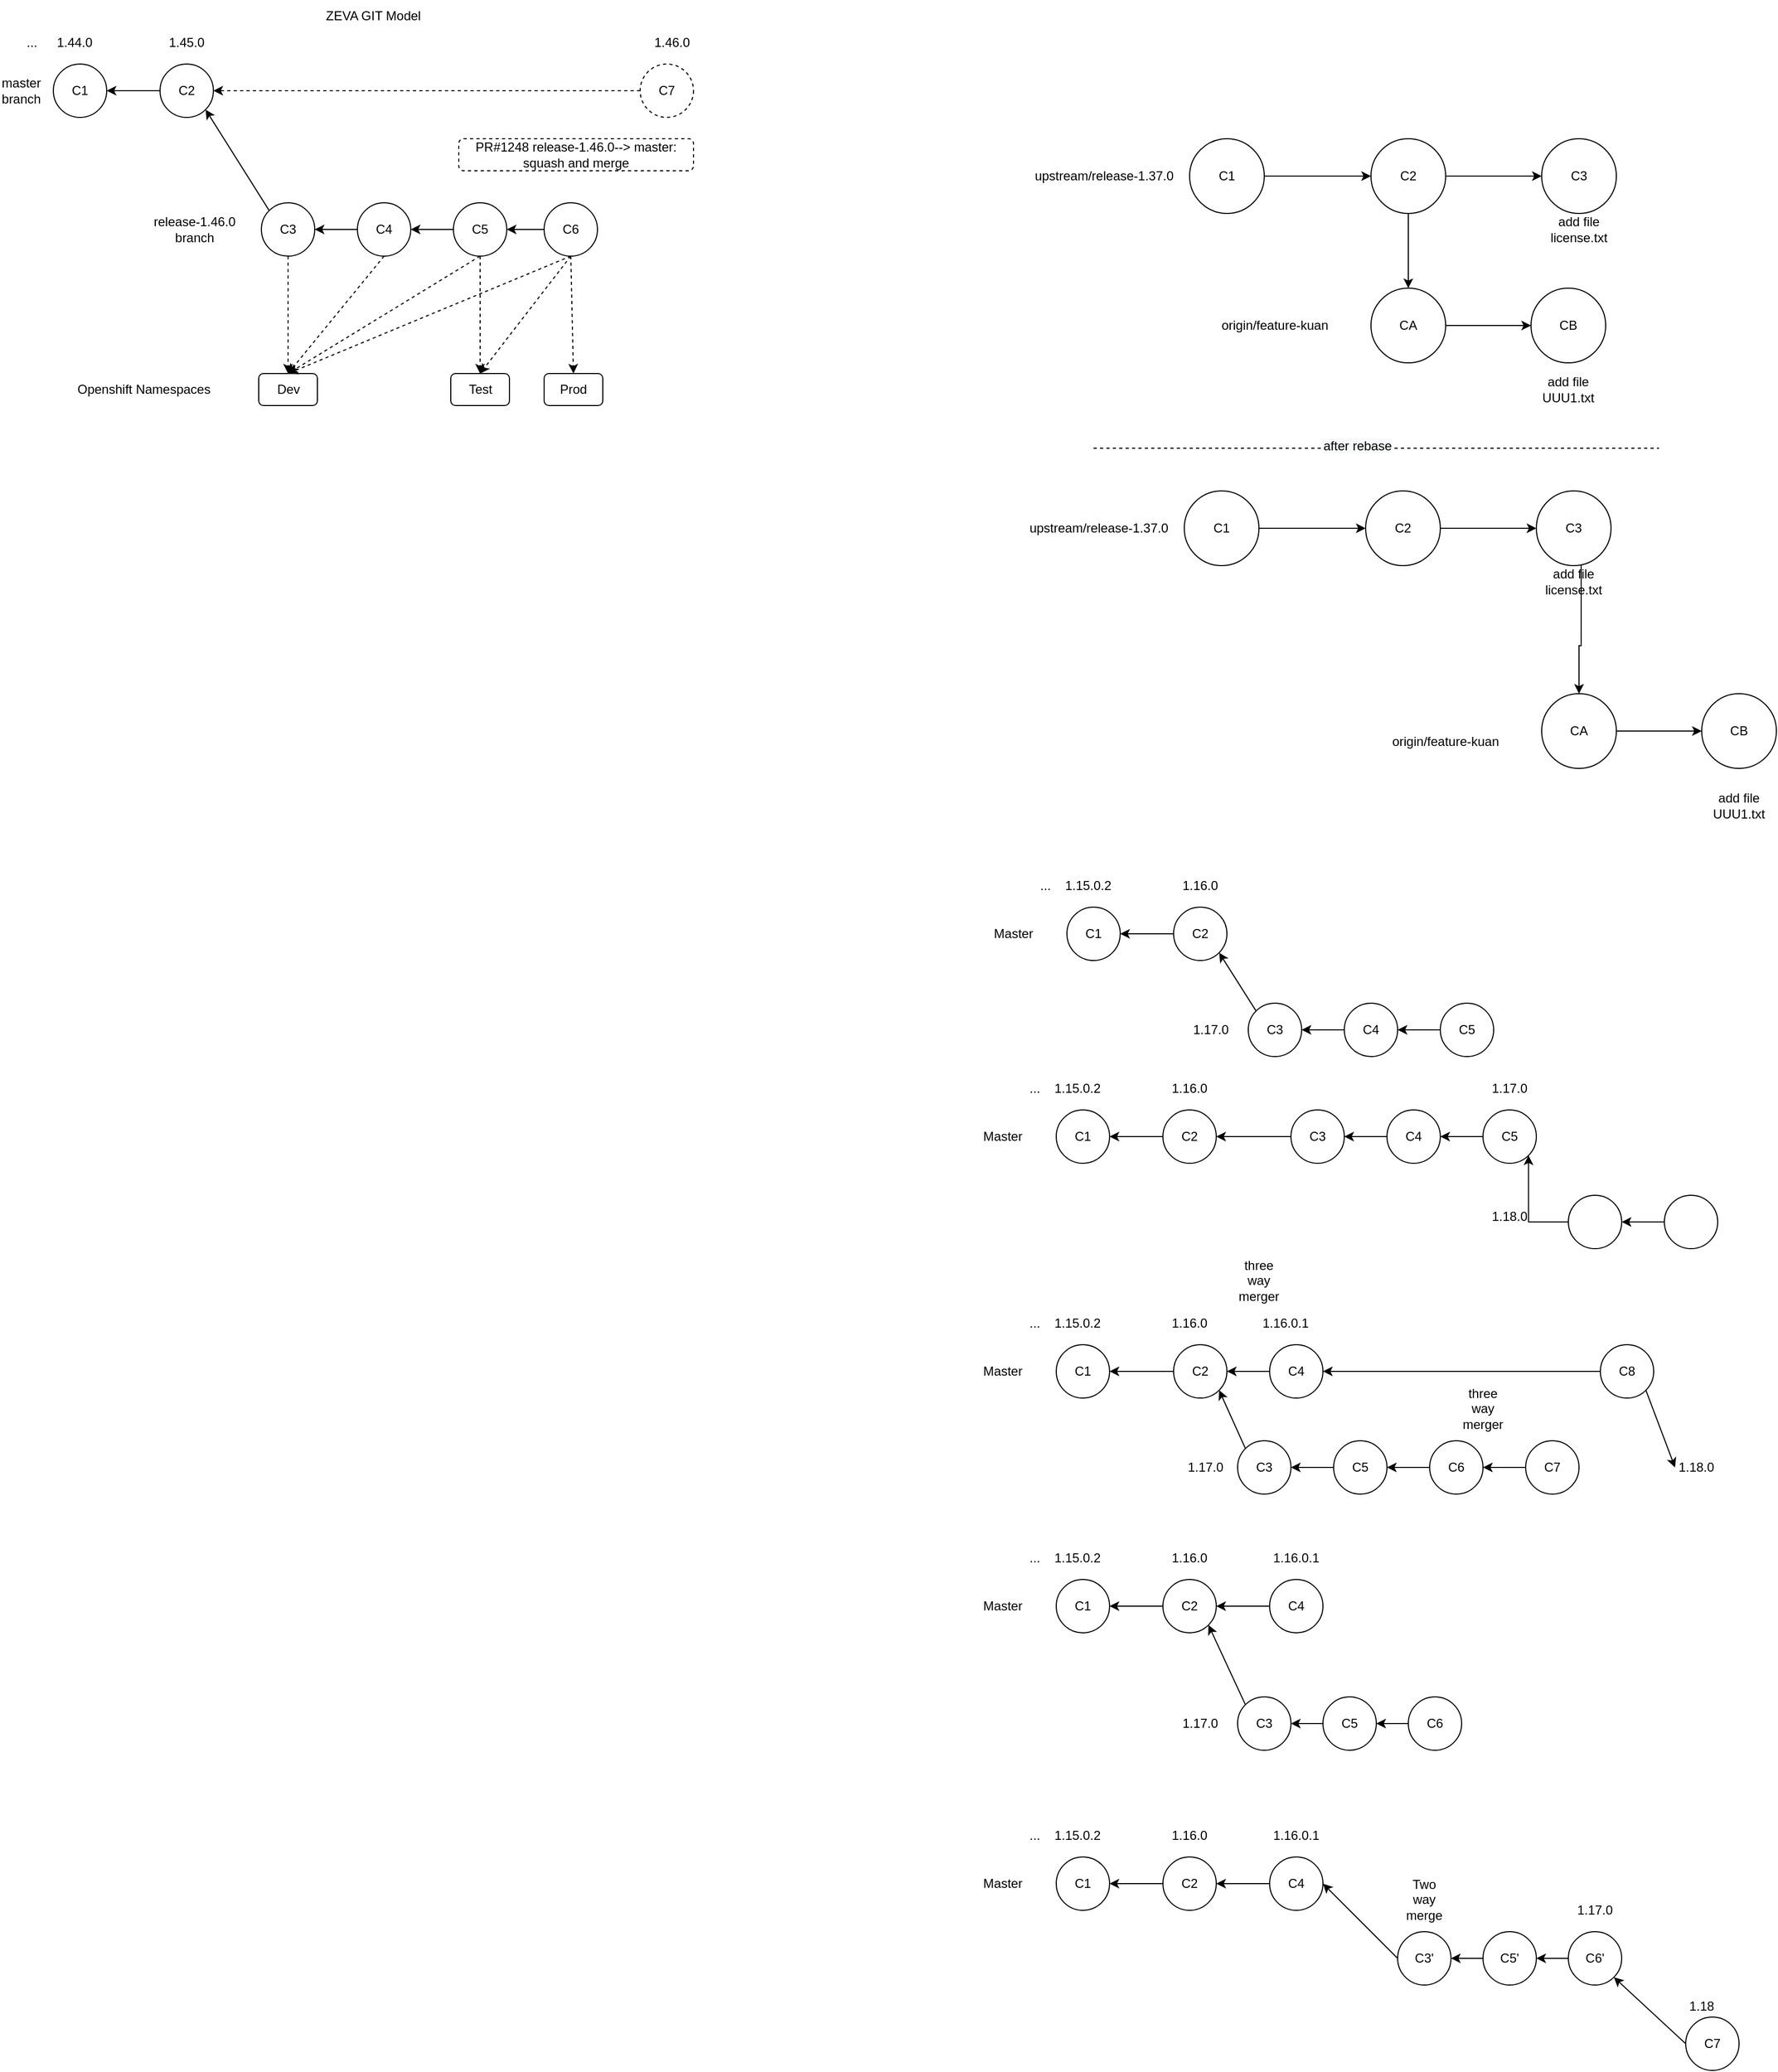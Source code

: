 <mxfile version="21.0.6" type="device"><diagram name="Page-1" id="ys-VxcKo6xe69d4RLIaW"><mxGraphModel dx="828" dy="439" grid="1" gridSize="10" guides="1" tooltips="1" connect="1" arrows="1" fold="1" page="1" pageScale="1" pageWidth="850" pageHeight="1100" math="0" shadow="0"><root><mxCell id="0"/><mxCell id="1" parent="0"/><mxCell id="cerBp847Krt_P72MkLLv-13" style="edgeStyle=orthogonalEdgeStyle;rounded=0;orthogonalLoop=1;jettySize=auto;html=1;exitX=1;exitY=0.5;exitDx=0;exitDy=0;entryX=0;entryY=0.5;entryDx=0;entryDy=0;" edge="1" parent="1" source="cerBp847Krt_P72MkLLv-14" target="cerBp847Krt_P72MkLLv-17"><mxGeometry relative="1" as="geometry"/></mxCell><mxCell id="cerBp847Krt_P72MkLLv-14" value="C1" style="ellipse;whiteSpace=wrap;html=1;aspect=fixed;" vertex="1" parent="1"><mxGeometry x="1185" y="340" width="70" height="70" as="geometry"/></mxCell><mxCell id="cerBp847Krt_P72MkLLv-15" style="edgeStyle=orthogonalEdgeStyle;rounded=0;orthogonalLoop=1;jettySize=auto;html=1;exitX=1;exitY=0.5;exitDx=0;exitDy=0;entryX=0;entryY=0.5;entryDx=0;entryDy=0;" edge="1" parent="1" source="cerBp847Krt_P72MkLLv-17" target="cerBp847Krt_P72MkLLv-18"><mxGeometry relative="1" as="geometry"/></mxCell><mxCell id="cerBp847Krt_P72MkLLv-16" style="edgeStyle=orthogonalEdgeStyle;rounded=0;orthogonalLoop=1;jettySize=auto;html=1;exitX=0.5;exitY=1;exitDx=0;exitDy=0;entryX=0.5;entryY=0;entryDx=0;entryDy=0;" edge="1" parent="1" source="cerBp847Krt_P72MkLLv-17" target="cerBp847Krt_P72MkLLv-20"><mxGeometry relative="1" as="geometry"><mxPoint x="1390" y="510" as="targetPoint"/></mxGeometry></mxCell><mxCell id="cerBp847Krt_P72MkLLv-17" value="C2" style="ellipse;whiteSpace=wrap;html=1;aspect=fixed;" vertex="1" parent="1"><mxGeometry x="1355" y="340" width="70" height="70" as="geometry"/></mxCell><mxCell id="cerBp847Krt_P72MkLLv-18" value="C3" style="ellipse;whiteSpace=wrap;html=1;aspect=fixed;" vertex="1" parent="1"><mxGeometry x="1515" y="340" width="70" height="70" as="geometry"/></mxCell><mxCell id="cerBp847Krt_P72MkLLv-19" style="edgeStyle=orthogonalEdgeStyle;rounded=0;orthogonalLoop=1;jettySize=auto;html=1;exitX=1;exitY=0.5;exitDx=0;exitDy=0;entryX=0;entryY=0.5;entryDx=0;entryDy=0;" edge="1" parent="1" source="cerBp847Krt_P72MkLLv-20" target="cerBp847Krt_P72MkLLv-23"><mxGeometry relative="1" as="geometry"/></mxCell><mxCell id="cerBp847Krt_P72MkLLv-20" value="CA" style="ellipse;whiteSpace=wrap;html=1;aspect=fixed;" vertex="1" parent="1"><mxGeometry x="1355" y="480" width="70" height="70" as="geometry"/></mxCell><mxCell id="cerBp847Krt_P72MkLLv-21" value="upstream/release-1.37.0" style="text;html=1;strokeColor=none;fillColor=none;align=center;verticalAlign=middle;whiteSpace=wrap;rounded=0;" vertex="1" parent="1"><mxGeometry x="1035" y="360" width="140" height="30" as="geometry"/></mxCell><mxCell id="cerBp847Krt_P72MkLLv-22" value="origin/feature-kuan" style="text;html=1;strokeColor=none;fillColor=none;align=center;verticalAlign=middle;whiteSpace=wrap;rounded=0;" vertex="1" parent="1"><mxGeometry x="1205" y="510" width="120" height="10" as="geometry"/></mxCell><mxCell id="cerBp847Krt_P72MkLLv-23" value="CB" style="ellipse;whiteSpace=wrap;html=1;aspect=fixed;" vertex="1" parent="1"><mxGeometry x="1505" y="480" width="70" height="70" as="geometry"/></mxCell><mxCell id="cerBp847Krt_P72MkLLv-24" value="add file UUU1.txt" style="text;html=1;strokeColor=none;fillColor=none;align=center;verticalAlign=middle;whiteSpace=wrap;rounded=0;" vertex="1" parent="1"><mxGeometry x="1510" y="560" width="60" height="30" as="geometry"/></mxCell><mxCell id="cerBp847Krt_P72MkLLv-25" value="add file license.txt" style="text;html=1;strokeColor=none;fillColor=none;align=center;verticalAlign=middle;whiteSpace=wrap;rounded=0;" vertex="1" parent="1"><mxGeometry x="1520" y="410" width="60" height="30" as="geometry"/></mxCell><mxCell id="cerBp847Krt_P72MkLLv-26" style="edgeStyle=orthogonalEdgeStyle;rounded=0;orthogonalLoop=1;jettySize=auto;html=1;exitX=1;exitY=0.5;exitDx=0;exitDy=0;entryX=0;entryY=0.5;entryDx=0;entryDy=0;" edge="1" parent="1" source="cerBp847Krt_P72MkLLv-27" target="cerBp847Krt_P72MkLLv-30"><mxGeometry relative="1" as="geometry"/></mxCell><mxCell id="cerBp847Krt_P72MkLLv-27" value="C1" style="ellipse;whiteSpace=wrap;html=1;aspect=fixed;" vertex="1" parent="1"><mxGeometry x="1180" y="670" width="70" height="70" as="geometry"/></mxCell><mxCell id="cerBp847Krt_P72MkLLv-28" style="edgeStyle=orthogonalEdgeStyle;rounded=0;orthogonalLoop=1;jettySize=auto;html=1;exitX=1;exitY=0.5;exitDx=0;exitDy=0;entryX=0;entryY=0.5;entryDx=0;entryDy=0;" edge="1" parent="1" source="cerBp847Krt_P72MkLLv-30" target="cerBp847Krt_P72MkLLv-31"><mxGeometry relative="1" as="geometry"/></mxCell><mxCell id="cerBp847Krt_P72MkLLv-29" style="edgeStyle=orthogonalEdgeStyle;rounded=0;orthogonalLoop=1;jettySize=auto;html=1;exitX=0.617;exitY=-0.1;exitDx=0;exitDy=0;entryX=0.5;entryY=0;entryDx=0;entryDy=0;exitPerimeter=0;" edge="1" parent="1" source="cerBp847Krt_P72MkLLv-38" target="cerBp847Krt_P72MkLLv-33"><mxGeometry relative="1" as="geometry"><mxPoint x="1385" y="840" as="targetPoint"/></mxGeometry></mxCell><mxCell id="cerBp847Krt_P72MkLLv-30" value="C2" style="ellipse;whiteSpace=wrap;html=1;aspect=fixed;" vertex="1" parent="1"><mxGeometry x="1350" y="670" width="70" height="70" as="geometry"/></mxCell><mxCell id="cerBp847Krt_P72MkLLv-31" value="C3" style="ellipse;whiteSpace=wrap;html=1;aspect=fixed;" vertex="1" parent="1"><mxGeometry x="1510" y="670" width="70" height="70" as="geometry"/></mxCell><mxCell id="cerBp847Krt_P72MkLLv-32" style="edgeStyle=orthogonalEdgeStyle;rounded=0;orthogonalLoop=1;jettySize=auto;html=1;exitX=1;exitY=0.5;exitDx=0;exitDy=0;entryX=0;entryY=0.5;entryDx=0;entryDy=0;" edge="1" parent="1" source="cerBp847Krt_P72MkLLv-33" target="cerBp847Krt_P72MkLLv-36"><mxGeometry relative="1" as="geometry"/></mxCell><mxCell id="cerBp847Krt_P72MkLLv-33" value="CA" style="ellipse;whiteSpace=wrap;html=1;aspect=fixed;" vertex="1" parent="1"><mxGeometry x="1515" y="860" width="70" height="70" as="geometry"/></mxCell><mxCell id="cerBp847Krt_P72MkLLv-34" value="upstream/release-1.37.0" style="text;html=1;strokeColor=none;fillColor=none;align=center;verticalAlign=middle;whiteSpace=wrap;rounded=0;" vertex="1" parent="1"><mxGeometry x="1030" y="690" width="140" height="30" as="geometry"/></mxCell><mxCell id="cerBp847Krt_P72MkLLv-35" value="origin/feature-kuan" style="text;html=1;strokeColor=none;fillColor=none;align=center;verticalAlign=middle;whiteSpace=wrap;rounded=0;" vertex="1" parent="1"><mxGeometry x="1365" y="900" width="120" height="10" as="geometry"/></mxCell><mxCell id="cerBp847Krt_P72MkLLv-36" value="CB" style="ellipse;whiteSpace=wrap;html=1;aspect=fixed;" vertex="1" parent="1"><mxGeometry x="1665" y="860" width="70" height="70" as="geometry"/></mxCell><mxCell id="cerBp847Krt_P72MkLLv-37" value="add file UUU1.txt" style="text;html=1;strokeColor=none;fillColor=none;align=center;verticalAlign=middle;whiteSpace=wrap;rounded=0;" vertex="1" parent="1"><mxGeometry x="1670" y="950" width="60" height="30" as="geometry"/></mxCell><mxCell id="cerBp847Krt_P72MkLLv-38" value="add file license.txt" style="text;html=1;strokeColor=none;fillColor=none;align=center;verticalAlign=middle;whiteSpace=wrap;rounded=0;" vertex="1" parent="1"><mxGeometry x="1515" y="740" width="60" height="30" as="geometry"/></mxCell><mxCell id="cerBp847Krt_P72MkLLv-39" value="" style="endArrow=none;dashed=1;html=1;rounded=0;" edge="1" parent="1"><mxGeometry width="50" height="50" relative="1" as="geometry"><mxPoint x="1095" y="630" as="sourcePoint"/><mxPoint x="1625" y="630" as="targetPoint"/></mxGeometry></mxCell><mxCell id="cerBp847Krt_P72MkLLv-40" value="&lt;span style=&quot;font-size: 12px ; background-color: rgb(248 , 249 , 250)&quot;&gt;after rebase&lt;/span&gt;" style="edgeLabel;html=1;align=center;verticalAlign=middle;resizable=0;points=[];" vertex="1" connectable="0" parent="cerBp847Krt_P72MkLLv-39"><mxGeometry x="-0.068" y="2" relative="1" as="geometry"><mxPoint as="offset"/></mxGeometry></mxCell><mxCell id="cerBp847Krt_P72MkLLv-41" value="C1" style="ellipse;whiteSpace=wrap;html=1;aspect=fixed;" vertex="1" parent="1"><mxGeometry x="1070" y="1060" width="50" height="50" as="geometry"/></mxCell><mxCell id="cerBp847Krt_P72MkLLv-42" value="1.15.0.2" style="text;html=1;strokeColor=none;fillColor=none;align=center;verticalAlign=middle;whiteSpace=wrap;rounded=0;" vertex="1" parent="1"><mxGeometry x="1070" y="1030" width="40" height="20" as="geometry"/></mxCell><mxCell id="cerBp847Krt_P72MkLLv-43" style="edgeStyle=orthogonalEdgeStyle;rounded=0;orthogonalLoop=1;jettySize=auto;html=1;entryX=1;entryY=0.5;entryDx=0;entryDy=0;" edge="1" parent="1" source="cerBp847Krt_P72MkLLv-44" target="cerBp847Krt_P72MkLLv-41"><mxGeometry relative="1" as="geometry"/></mxCell><mxCell id="cerBp847Krt_P72MkLLv-44" value="C2" style="ellipse;whiteSpace=wrap;html=1;aspect=fixed;" vertex="1" parent="1"><mxGeometry x="1170" y="1060" width="50" height="50" as="geometry"/></mxCell><mxCell id="cerBp847Krt_P72MkLLv-45" value="1.16.0" style="text;html=1;strokeColor=none;fillColor=none;align=center;verticalAlign=middle;whiteSpace=wrap;rounded=0;" vertex="1" parent="1"><mxGeometry x="1175" y="1030" width="40" height="20" as="geometry"/></mxCell><mxCell id="cerBp847Krt_P72MkLLv-46" value="C3" style="ellipse;whiteSpace=wrap;html=1;aspect=fixed;" vertex="1" parent="1"><mxGeometry x="1240" y="1150" width="50" height="50" as="geometry"/></mxCell><mxCell id="cerBp847Krt_P72MkLLv-47" value="Master" style="text;html=1;strokeColor=none;fillColor=none;align=center;verticalAlign=middle;whiteSpace=wrap;rounded=0;" vertex="1" parent="1"><mxGeometry x="1000" y="1075" width="40" height="20" as="geometry"/></mxCell><mxCell id="cerBp847Krt_P72MkLLv-48" value="1.17.0" style="text;html=1;strokeColor=none;fillColor=none;align=center;verticalAlign=middle;whiteSpace=wrap;rounded=0;" vertex="1" parent="1"><mxGeometry x="1160" y="1165" width="90" height="20" as="geometry"/></mxCell><mxCell id="cerBp847Krt_P72MkLLv-49" value="..." style="text;html=1;strokeColor=none;fillColor=none;align=center;verticalAlign=middle;whiteSpace=wrap;rounded=0;" vertex="1" parent="1"><mxGeometry x="1030" y="1030" width="40" height="20" as="geometry"/></mxCell><mxCell id="cerBp847Krt_P72MkLLv-50" value="" style="endArrow=classic;html=1;entryX=1;entryY=1;entryDx=0;entryDy=0;exitX=0;exitY=0;exitDx=0;exitDy=0;" edge="1" parent="1" source="cerBp847Krt_P72MkLLv-46" target="cerBp847Krt_P72MkLLv-44"><mxGeometry width="50" height="50" relative="1" as="geometry"><mxPoint x="1340" y="1290" as="sourcePoint"/><mxPoint x="1390" y="1240" as="targetPoint"/></mxGeometry></mxCell><mxCell id="cerBp847Krt_P72MkLLv-51" style="edgeStyle=orthogonalEdgeStyle;rounded=0;orthogonalLoop=1;jettySize=auto;html=1;exitX=0;exitY=0.5;exitDx=0;exitDy=0;entryX=1;entryY=0.5;entryDx=0;entryDy=0;" edge="1" parent="1" source="cerBp847Krt_P72MkLLv-52" target="cerBp847Krt_P72MkLLv-46"><mxGeometry relative="1" as="geometry"/></mxCell><mxCell id="cerBp847Krt_P72MkLLv-52" value="C4" style="ellipse;whiteSpace=wrap;html=1;aspect=fixed;" vertex="1" parent="1"><mxGeometry x="1330" y="1150" width="50" height="50" as="geometry"/></mxCell><mxCell id="cerBp847Krt_P72MkLLv-53" style="edgeStyle=orthogonalEdgeStyle;rounded=0;orthogonalLoop=1;jettySize=auto;html=1;exitX=0;exitY=0.5;exitDx=0;exitDy=0;entryX=1;entryY=0.5;entryDx=0;entryDy=0;" edge="1" parent="1" source="cerBp847Krt_P72MkLLv-54" target="cerBp847Krt_P72MkLLv-52"><mxGeometry relative="1" as="geometry"/></mxCell><mxCell id="cerBp847Krt_P72MkLLv-54" value="C5" style="ellipse;whiteSpace=wrap;html=1;aspect=fixed;" vertex="1" parent="1"><mxGeometry x="1420" y="1150" width="50" height="50" as="geometry"/></mxCell><mxCell id="cerBp847Krt_P72MkLLv-55" value="C1" style="ellipse;whiteSpace=wrap;html=1;aspect=fixed;" vertex="1" parent="1"><mxGeometry x="1060" y="1250" width="50" height="50" as="geometry"/></mxCell><mxCell id="cerBp847Krt_P72MkLLv-56" value="1.15.0.2" style="text;html=1;strokeColor=none;fillColor=none;align=center;verticalAlign=middle;whiteSpace=wrap;rounded=0;" vertex="1" parent="1"><mxGeometry x="1060" y="1220" width="40" height="20" as="geometry"/></mxCell><mxCell id="cerBp847Krt_P72MkLLv-57" style="edgeStyle=orthogonalEdgeStyle;rounded=0;orthogonalLoop=1;jettySize=auto;html=1;entryX=1;entryY=0.5;entryDx=0;entryDy=0;" edge="1" parent="1" source="cerBp847Krt_P72MkLLv-58" target="cerBp847Krt_P72MkLLv-55"><mxGeometry relative="1" as="geometry"/></mxCell><mxCell id="cerBp847Krt_P72MkLLv-58" value="C2" style="ellipse;whiteSpace=wrap;html=1;aspect=fixed;" vertex="1" parent="1"><mxGeometry x="1160" y="1250" width="50" height="50" as="geometry"/></mxCell><mxCell id="cerBp847Krt_P72MkLLv-59" value="1.16.0" style="text;html=1;strokeColor=none;fillColor=none;align=center;verticalAlign=middle;whiteSpace=wrap;rounded=0;" vertex="1" parent="1"><mxGeometry x="1165" y="1220" width="40" height="20" as="geometry"/></mxCell><mxCell id="cerBp847Krt_P72MkLLv-60" value="C3" style="ellipse;whiteSpace=wrap;html=1;aspect=fixed;" vertex="1" parent="1"><mxGeometry x="1280" y="1250" width="50" height="50" as="geometry"/></mxCell><mxCell id="cerBp847Krt_P72MkLLv-61" value="Master" style="text;html=1;strokeColor=none;fillColor=none;align=center;verticalAlign=middle;whiteSpace=wrap;rounded=0;" vertex="1" parent="1"><mxGeometry x="990" y="1265" width="40" height="20" as="geometry"/></mxCell><mxCell id="cerBp847Krt_P72MkLLv-62" value="1.17.0" style="text;html=1;strokeColor=none;fillColor=none;align=center;verticalAlign=middle;whiteSpace=wrap;rounded=0;" vertex="1" parent="1"><mxGeometry x="1440" y="1220" width="90" height="20" as="geometry"/></mxCell><mxCell id="cerBp847Krt_P72MkLLv-63" value="..." style="text;html=1;strokeColor=none;fillColor=none;align=center;verticalAlign=middle;whiteSpace=wrap;rounded=0;" vertex="1" parent="1"><mxGeometry x="1020" y="1220" width="40" height="20" as="geometry"/></mxCell><mxCell id="cerBp847Krt_P72MkLLv-64" value="" style="endArrow=classic;html=1;entryX=1;entryY=0.5;entryDx=0;entryDy=0;exitX=0;exitY=0.5;exitDx=0;exitDy=0;" edge="1" parent="1" source="cerBp847Krt_P72MkLLv-60" target="cerBp847Krt_P72MkLLv-58"><mxGeometry width="50" height="50" relative="1" as="geometry"><mxPoint x="1330" y="1480" as="sourcePoint"/><mxPoint x="1380" y="1430" as="targetPoint"/></mxGeometry></mxCell><mxCell id="cerBp847Krt_P72MkLLv-65" style="edgeStyle=orthogonalEdgeStyle;rounded=0;orthogonalLoop=1;jettySize=auto;html=1;exitX=0;exitY=0.5;exitDx=0;exitDy=0;entryX=1;entryY=0.5;entryDx=0;entryDy=0;" edge="1" parent="1" source="cerBp847Krt_P72MkLLv-66" target="cerBp847Krt_P72MkLLv-60"><mxGeometry relative="1" as="geometry"/></mxCell><mxCell id="cerBp847Krt_P72MkLLv-66" value="C4" style="ellipse;whiteSpace=wrap;html=1;aspect=fixed;" vertex="1" parent="1"><mxGeometry x="1370" y="1250" width="50" height="50" as="geometry"/></mxCell><mxCell id="cerBp847Krt_P72MkLLv-67" style="edgeStyle=orthogonalEdgeStyle;rounded=0;orthogonalLoop=1;jettySize=auto;html=1;exitX=0;exitY=0.5;exitDx=0;exitDy=0;entryX=1;entryY=0.5;entryDx=0;entryDy=0;" edge="1" parent="1" source="cerBp847Krt_P72MkLLv-68" target="cerBp847Krt_P72MkLLv-66"><mxGeometry relative="1" as="geometry"/></mxCell><mxCell id="cerBp847Krt_P72MkLLv-68" value="C5" style="ellipse;whiteSpace=wrap;html=1;aspect=fixed;" vertex="1" parent="1"><mxGeometry x="1460" y="1250" width="50" height="50" as="geometry"/></mxCell><mxCell id="cerBp847Krt_P72MkLLv-69" style="edgeStyle=orthogonalEdgeStyle;rounded=0;orthogonalLoop=1;jettySize=auto;html=1;exitX=0;exitY=0.5;exitDx=0;exitDy=0;entryX=1;entryY=1;entryDx=0;entryDy=0;" edge="1" parent="1" source="cerBp847Krt_P72MkLLv-70" target="cerBp847Krt_P72MkLLv-68"><mxGeometry relative="1" as="geometry"/></mxCell><mxCell id="cerBp847Krt_P72MkLLv-70" value="" style="ellipse;whiteSpace=wrap;html=1;aspect=fixed;" vertex="1" parent="1"><mxGeometry x="1540" y="1330" width="50" height="50" as="geometry"/></mxCell><mxCell id="cerBp847Krt_P72MkLLv-71" style="edgeStyle=orthogonalEdgeStyle;rounded=0;orthogonalLoop=1;jettySize=auto;html=1;exitX=0;exitY=0.5;exitDx=0;exitDy=0;entryX=1;entryY=0.5;entryDx=0;entryDy=0;" edge="1" parent="1" source="cerBp847Krt_P72MkLLv-72" target="cerBp847Krt_P72MkLLv-70"><mxGeometry relative="1" as="geometry"/></mxCell><mxCell id="cerBp847Krt_P72MkLLv-72" value="" style="ellipse;whiteSpace=wrap;html=1;aspect=fixed;" vertex="1" parent="1"><mxGeometry x="1630" y="1330" width="50" height="50" as="geometry"/></mxCell><mxCell id="cerBp847Krt_P72MkLLv-73" value="1.18.0" style="text;html=1;strokeColor=none;fillColor=none;align=center;verticalAlign=middle;whiteSpace=wrap;rounded=0;" vertex="1" parent="1"><mxGeometry x="1440" y="1340" width="90" height="20" as="geometry"/></mxCell><mxCell id="cerBp847Krt_P72MkLLv-74" value="C1" style="ellipse;whiteSpace=wrap;html=1;aspect=fixed;" vertex="1" parent="1"><mxGeometry x="1060" y="1470" width="50" height="50" as="geometry"/></mxCell><mxCell id="cerBp847Krt_P72MkLLv-75" value="1.15.0.2" style="text;html=1;strokeColor=none;fillColor=none;align=center;verticalAlign=middle;whiteSpace=wrap;rounded=0;" vertex="1" parent="1"><mxGeometry x="1060" y="1440" width="40" height="20" as="geometry"/></mxCell><mxCell id="cerBp847Krt_P72MkLLv-76" style="edgeStyle=orthogonalEdgeStyle;rounded=0;orthogonalLoop=1;jettySize=auto;html=1;entryX=1;entryY=0.5;entryDx=0;entryDy=0;" edge="1" parent="1" source="cerBp847Krt_P72MkLLv-77" target="cerBp847Krt_P72MkLLv-74"><mxGeometry relative="1" as="geometry"/></mxCell><mxCell id="cerBp847Krt_P72MkLLv-77" value="C2" style="ellipse;whiteSpace=wrap;html=1;aspect=fixed;" vertex="1" parent="1"><mxGeometry x="1170" y="1470" width="50" height="50" as="geometry"/></mxCell><mxCell id="cerBp847Krt_P72MkLLv-78" value="1.16.0" style="text;html=1;strokeColor=none;fillColor=none;align=center;verticalAlign=middle;whiteSpace=wrap;rounded=0;" vertex="1" parent="1"><mxGeometry x="1165" y="1440" width="40" height="20" as="geometry"/></mxCell><mxCell id="cerBp847Krt_P72MkLLv-79" value="C3" style="ellipse;whiteSpace=wrap;html=1;aspect=fixed;" vertex="1" parent="1"><mxGeometry x="1230" y="1560" width="50" height="50" as="geometry"/></mxCell><mxCell id="cerBp847Krt_P72MkLLv-80" value="Master" style="text;html=1;strokeColor=none;fillColor=none;align=center;verticalAlign=middle;whiteSpace=wrap;rounded=0;" vertex="1" parent="1"><mxGeometry x="990" y="1485" width="40" height="20" as="geometry"/></mxCell><mxCell id="cerBp847Krt_P72MkLLv-81" value="1.17.0" style="text;html=1;strokeColor=none;fillColor=none;align=center;verticalAlign=middle;whiteSpace=wrap;rounded=0;" vertex="1" parent="1"><mxGeometry x="1150" y="1575" width="100" height="20" as="geometry"/></mxCell><mxCell id="cerBp847Krt_P72MkLLv-82" value="..." style="text;html=1;strokeColor=none;fillColor=none;align=center;verticalAlign=middle;whiteSpace=wrap;rounded=0;" vertex="1" parent="1"><mxGeometry x="1020" y="1440" width="40" height="20" as="geometry"/></mxCell><mxCell id="cerBp847Krt_P72MkLLv-83" value="" style="endArrow=classic;html=1;entryX=1;entryY=1;entryDx=0;entryDy=0;exitX=0;exitY=0;exitDx=0;exitDy=0;" edge="1" parent="1" source="cerBp847Krt_P72MkLLv-79" target="cerBp847Krt_P72MkLLv-77"><mxGeometry width="50" height="50" relative="1" as="geometry"><mxPoint x="1330" y="1700" as="sourcePoint"/><mxPoint x="1380" y="1650" as="targetPoint"/></mxGeometry></mxCell><mxCell id="cerBp847Krt_P72MkLLv-84" style="edgeStyle=orthogonalEdgeStyle;rounded=0;orthogonalLoop=1;jettySize=auto;html=1;exitX=0;exitY=0.5;exitDx=0;exitDy=0;entryX=1;entryY=0.5;entryDx=0;entryDy=0;" edge="1" parent="1" source="cerBp847Krt_P72MkLLv-85" target="cerBp847Krt_P72MkLLv-77"><mxGeometry relative="1" as="geometry"/></mxCell><mxCell id="cerBp847Krt_P72MkLLv-85" value="C4" style="ellipse;whiteSpace=wrap;html=1;aspect=fixed;" vertex="1" parent="1"><mxGeometry x="1260" y="1470" width="50" height="50" as="geometry"/></mxCell><mxCell id="cerBp847Krt_P72MkLLv-86" style="edgeStyle=orthogonalEdgeStyle;rounded=0;orthogonalLoop=1;jettySize=auto;html=1;exitX=0;exitY=0.5;exitDx=0;exitDy=0;entryX=1;entryY=0.5;entryDx=0;entryDy=0;" edge="1" parent="1" source="cerBp847Krt_P72MkLLv-87" target="cerBp847Krt_P72MkLLv-79"><mxGeometry relative="1" as="geometry"/></mxCell><mxCell id="cerBp847Krt_P72MkLLv-87" value="C5" style="ellipse;whiteSpace=wrap;html=1;aspect=fixed;" vertex="1" parent="1"><mxGeometry x="1320" y="1560" width="50" height="50" as="geometry"/></mxCell><mxCell id="cerBp847Krt_P72MkLLv-88" style="edgeStyle=orthogonalEdgeStyle;rounded=0;orthogonalLoop=1;jettySize=auto;html=1;exitX=0;exitY=0.5;exitDx=0;exitDy=0;entryX=1;entryY=0.5;entryDx=0;entryDy=0;" edge="1" parent="1" source="cerBp847Krt_P72MkLLv-89" target="cerBp847Krt_P72MkLLv-87"><mxGeometry relative="1" as="geometry"/></mxCell><mxCell id="cerBp847Krt_P72MkLLv-89" value="C6" style="ellipse;whiteSpace=wrap;html=1;aspect=fixed;" vertex="1" parent="1"><mxGeometry x="1410" y="1560" width="50" height="50" as="geometry"/></mxCell><mxCell id="cerBp847Krt_P72MkLLv-90" value="1.16.0.1" style="text;html=1;strokeColor=none;fillColor=none;align=center;verticalAlign=middle;whiteSpace=wrap;rounded=0;" vertex="1" parent="1"><mxGeometry x="1255" y="1440" width="40" height="20" as="geometry"/></mxCell><mxCell id="cerBp847Krt_P72MkLLv-91" value="three way merger" style="text;html=1;strokeColor=none;fillColor=none;align=center;verticalAlign=middle;whiteSpace=wrap;rounded=0;" vertex="1" parent="1"><mxGeometry x="1230" y="1400" width="40" height="20" as="geometry"/></mxCell><mxCell id="cerBp847Krt_P72MkLLv-92" style="edgeStyle=orthogonalEdgeStyle;rounded=0;orthogonalLoop=1;jettySize=auto;html=1;exitX=0;exitY=0.5;exitDx=0;exitDy=0;entryX=1;entryY=0.5;entryDx=0;entryDy=0;" edge="1" parent="1" source="cerBp847Krt_P72MkLLv-93" target="cerBp847Krt_P72MkLLv-89"><mxGeometry relative="1" as="geometry"/></mxCell><mxCell id="cerBp847Krt_P72MkLLv-93" value="C7" style="ellipse;whiteSpace=wrap;html=1;aspect=fixed;" vertex="1" parent="1"><mxGeometry x="1500" y="1560" width="50" height="50" as="geometry"/></mxCell><mxCell id="cerBp847Krt_P72MkLLv-94" value="three way merger" style="text;html=1;strokeColor=none;fillColor=none;align=center;verticalAlign=middle;whiteSpace=wrap;rounded=0;" vertex="1" parent="1"><mxGeometry x="1440" y="1520" width="40" height="20" as="geometry"/></mxCell><mxCell id="cerBp847Krt_P72MkLLv-95" style="edgeStyle=orthogonalEdgeStyle;rounded=0;orthogonalLoop=1;jettySize=auto;html=1;exitX=0;exitY=0.5;exitDx=0;exitDy=0;entryX=1;entryY=0.5;entryDx=0;entryDy=0;" edge="1" parent="1" source="cerBp847Krt_P72MkLLv-96" target="cerBp847Krt_P72MkLLv-85"><mxGeometry relative="1" as="geometry"/></mxCell><mxCell id="cerBp847Krt_P72MkLLv-96" value="C8" style="ellipse;whiteSpace=wrap;html=1;aspect=fixed;" vertex="1" parent="1"><mxGeometry x="1570" y="1470" width="50" height="50" as="geometry"/></mxCell><mxCell id="cerBp847Krt_P72MkLLv-97" value="1.18.0" style="text;html=1;strokeColor=none;fillColor=none;align=center;verticalAlign=middle;whiteSpace=wrap;rounded=0;" vertex="1" parent="1"><mxGeometry x="1640" y="1575" width="40" height="20" as="geometry"/></mxCell><mxCell id="cerBp847Krt_P72MkLLv-98" value="" style="endArrow=classic;html=1;exitX=1;exitY=1;exitDx=0;exitDy=0;entryX=0;entryY=0.5;entryDx=0;entryDy=0;" edge="1" parent="1" source="cerBp847Krt_P72MkLLv-96" target="cerBp847Krt_P72MkLLv-97"><mxGeometry width="50" height="50" relative="1" as="geometry"><mxPoint x="1390" y="1470" as="sourcePoint"/><mxPoint x="1440" y="1420" as="targetPoint"/></mxGeometry></mxCell><mxCell id="cerBp847Krt_P72MkLLv-99" value="C1" style="ellipse;whiteSpace=wrap;html=1;aspect=fixed;" vertex="1" parent="1"><mxGeometry x="1060" y="1690" width="50" height="50" as="geometry"/></mxCell><mxCell id="cerBp847Krt_P72MkLLv-100" value="1.15.0.2" style="text;html=1;strokeColor=none;fillColor=none;align=center;verticalAlign=middle;whiteSpace=wrap;rounded=0;" vertex="1" parent="1"><mxGeometry x="1060" y="1660" width="40" height="20" as="geometry"/></mxCell><mxCell id="cerBp847Krt_P72MkLLv-101" style="edgeStyle=orthogonalEdgeStyle;rounded=0;orthogonalLoop=1;jettySize=auto;html=1;entryX=1;entryY=0.5;entryDx=0;entryDy=0;" edge="1" parent="1" source="cerBp847Krt_P72MkLLv-102" target="cerBp847Krt_P72MkLLv-99"><mxGeometry relative="1" as="geometry"/></mxCell><mxCell id="cerBp847Krt_P72MkLLv-102" value="C2" style="ellipse;whiteSpace=wrap;html=1;aspect=fixed;" vertex="1" parent="1"><mxGeometry x="1160" y="1690" width="50" height="50" as="geometry"/></mxCell><mxCell id="cerBp847Krt_P72MkLLv-103" value="1.16.0" style="text;html=1;strokeColor=none;fillColor=none;align=center;verticalAlign=middle;whiteSpace=wrap;rounded=0;" vertex="1" parent="1"><mxGeometry x="1165" y="1660" width="40" height="20" as="geometry"/></mxCell><mxCell id="cerBp847Krt_P72MkLLv-104" value="C3" style="ellipse;whiteSpace=wrap;html=1;aspect=fixed;" vertex="1" parent="1"><mxGeometry x="1230" y="1800" width="50" height="50" as="geometry"/></mxCell><mxCell id="cerBp847Krt_P72MkLLv-105" value="Master" style="text;html=1;strokeColor=none;fillColor=none;align=center;verticalAlign=middle;whiteSpace=wrap;rounded=0;" vertex="1" parent="1"><mxGeometry x="990" y="1705" width="40" height="20" as="geometry"/></mxCell><mxCell id="cerBp847Krt_P72MkLLv-106" value="1.17.0" style="text;html=1;strokeColor=none;fillColor=none;align=center;verticalAlign=middle;whiteSpace=wrap;rounded=0;" vertex="1" parent="1"><mxGeometry x="1150" y="1815" width="90" height="20" as="geometry"/></mxCell><mxCell id="cerBp847Krt_P72MkLLv-107" value="..." style="text;html=1;strokeColor=none;fillColor=none;align=center;verticalAlign=middle;whiteSpace=wrap;rounded=0;" vertex="1" parent="1"><mxGeometry x="1020" y="1660" width="40" height="20" as="geometry"/></mxCell><mxCell id="cerBp847Krt_P72MkLLv-108" value="" style="endArrow=classic;html=1;entryX=1;entryY=1;entryDx=0;entryDy=0;exitX=0;exitY=0;exitDx=0;exitDy=0;" edge="1" parent="1" source="cerBp847Krt_P72MkLLv-104" target="cerBp847Krt_P72MkLLv-102"><mxGeometry width="50" height="50" relative="1" as="geometry"><mxPoint x="1330" y="1920" as="sourcePoint"/><mxPoint x="1380" y="1870" as="targetPoint"/></mxGeometry></mxCell><mxCell id="cerBp847Krt_P72MkLLv-109" style="edgeStyle=orthogonalEdgeStyle;rounded=0;orthogonalLoop=1;jettySize=auto;html=1;exitX=0;exitY=0.5;exitDx=0;exitDy=0;entryX=1;entryY=0.5;entryDx=0;entryDy=0;" edge="1" parent="1" source="cerBp847Krt_P72MkLLv-110" target="cerBp847Krt_P72MkLLv-102"><mxGeometry relative="1" as="geometry"/></mxCell><mxCell id="cerBp847Krt_P72MkLLv-110" value="C4" style="ellipse;whiteSpace=wrap;html=1;aspect=fixed;" vertex="1" parent="1"><mxGeometry x="1260" y="1690" width="50" height="50" as="geometry"/></mxCell><mxCell id="cerBp847Krt_P72MkLLv-111" value="1.16.0.1" style="text;html=1;strokeColor=none;fillColor=none;align=center;verticalAlign=middle;whiteSpace=wrap;rounded=0;" vertex="1" parent="1"><mxGeometry x="1265" y="1660" width="40" height="20" as="geometry"/></mxCell><mxCell id="cerBp847Krt_P72MkLLv-112" style="edgeStyle=orthogonalEdgeStyle;rounded=0;orthogonalLoop=1;jettySize=auto;html=1;exitX=0;exitY=0.5;exitDx=0;exitDy=0;entryX=1;entryY=0.5;entryDx=0;entryDy=0;" edge="1" parent="1" source="cerBp847Krt_P72MkLLv-113" target="cerBp847Krt_P72MkLLv-104"><mxGeometry relative="1" as="geometry"/></mxCell><mxCell id="cerBp847Krt_P72MkLLv-113" value="C5" style="ellipse;whiteSpace=wrap;html=1;aspect=fixed;" vertex="1" parent="1"><mxGeometry x="1310" y="1800" width="50" height="50" as="geometry"/></mxCell><mxCell id="cerBp847Krt_P72MkLLv-114" style="edgeStyle=orthogonalEdgeStyle;rounded=0;orthogonalLoop=1;jettySize=auto;html=1;exitX=0;exitY=0.5;exitDx=0;exitDy=0;entryX=1;entryY=0.5;entryDx=0;entryDy=0;" edge="1" parent="1" source="cerBp847Krt_P72MkLLv-115" target="cerBp847Krt_P72MkLLv-113"><mxGeometry relative="1" as="geometry"/></mxCell><mxCell id="cerBp847Krt_P72MkLLv-115" value="C6" style="ellipse;whiteSpace=wrap;html=1;aspect=fixed;" vertex="1" parent="1"><mxGeometry x="1390" y="1800" width="50" height="50" as="geometry"/></mxCell><mxCell id="cerBp847Krt_P72MkLLv-116" value="C1" style="ellipse;whiteSpace=wrap;html=1;aspect=fixed;" vertex="1" parent="1"><mxGeometry x="1060" y="1950" width="50" height="50" as="geometry"/></mxCell><mxCell id="cerBp847Krt_P72MkLLv-117" value="1.15.0.2" style="text;html=1;strokeColor=none;fillColor=none;align=center;verticalAlign=middle;whiteSpace=wrap;rounded=0;" vertex="1" parent="1"><mxGeometry x="1060" y="1920" width="40" height="20" as="geometry"/></mxCell><mxCell id="cerBp847Krt_P72MkLLv-118" style="edgeStyle=orthogonalEdgeStyle;rounded=0;orthogonalLoop=1;jettySize=auto;html=1;entryX=1;entryY=0.5;entryDx=0;entryDy=0;" edge="1" parent="1" source="cerBp847Krt_P72MkLLv-119" target="cerBp847Krt_P72MkLLv-116"><mxGeometry relative="1" as="geometry"/></mxCell><mxCell id="cerBp847Krt_P72MkLLv-119" value="C2" style="ellipse;whiteSpace=wrap;html=1;aspect=fixed;" vertex="1" parent="1"><mxGeometry x="1160" y="1950" width="50" height="50" as="geometry"/></mxCell><mxCell id="cerBp847Krt_P72MkLLv-120" value="1.16.0" style="text;html=1;strokeColor=none;fillColor=none;align=center;verticalAlign=middle;whiteSpace=wrap;rounded=0;" vertex="1" parent="1"><mxGeometry x="1165" y="1920" width="40" height="20" as="geometry"/></mxCell><mxCell id="cerBp847Krt_P72MkLLv-121" value="C3'" style="ellipse;whiteSpace=wrap;html=1;aspect=fixed;" vertex="1" parent="1"><mxGeometry x="1380" y="2020" width="50" height="50" as="geometry"/></mxCell><mxCell id="cerBp847Krt_P72MkLLv-122" value="Master" style="text;html=1;strokeColor=none;fillColor=none;align=center;verticalAlign=middle;whiteSpace=wrap;rounded=0;" vertex="1" parent="1"><mxGeometry x="990" y="1965" width="40" height="20" as="geometry"/></mxCell><mxCell id="cerBp847Krt_P72MkLLv-123" value="1.17.0" style="text;html=1;strokeColor=none;fillColor=none;align=center;verticalAlign=middle;whiteSpace=wrap;rounded=0;" vertex="1" parent="1"><mxGeometry x="1520" y="1990" width="90" height="20" as="geometry"/></mxCell><mxCell id="cerBp847Krt_P72MkLLv-124" value="..." style="text;html=1;strokeColor=none;fillColor=none;align=center;verticalAlign=middle;whiteSpace=wrap;rounded=0;" vertex="1" parent="1"><mxGeometry x="1020" y="1920" width="40" height="20" as="geometry"/></mxCell><mxCell id="cerBp847Krt_P72MkLLv-125" value="" style="endArrow=classic;html=1;entryX=1;entryY=0.5;entryDx=0;entryDy=0;exitX=0;exitY=0.5;exitDx=0;exitDy=0;" edge="1" parent="1" source="cerBp847Krt_P72MkLLv-121" target="cerBp847Krt_P72MkLLv-127"><mxGeometry width="50" height="50" relative="1" as="geometry"><mxPoint x="1330" y="2180" as="sourcePoint"/><mxPoint x="1380" y="2130" as="targetPoint"/></mxGeometry></mxCell><mxCell id="cerBp847Krt_P72MkLLv-126" style="edgeStyle=orthogonalEdgeStyle;rounded=0;orthogonalLoop=1;jettySize=auto;html=1;exitX=0;exitY=0.5;exitDx=0;exitDy=0;entryX=1;entryY=0.5;entryDx=0;entryDy=0;" edge="1" parent="1" source="cerBp847Krt_P72MkLLv-127" target="cerBp847Krt_P72MkLLv-119"><mxGeometry relative="1" as="geometry"/></mxCell><mxCell id="cerBp847Krt_P72MkLLv-127" value="C4" style="ellipse;whiteSpace=wrap;html=1;aspect=fixed;" vertex="1" parent="1"><mxGeometry x="1260" y="1950" width="50" height="50" as="geometry"/></mxCell><mxCell id="cerBp847Krt_P72MkLLv-128" value="1.16.0.1" style="text;html=1;strokeColor=none;fillColor=none;align=center;verticalAlign=middle;whiteSpace=wrap;rounded=0;" vertex="1" parent="1"><mxGeometry x="1265" y="1920" width="40" height="20" as="geometry"/></mxCell><mxCell id="cerBp847Krt_P72MkLLv-129" style="edgeStyle=orthogonalEdgeStyle;rounded=0;orthogonalLoop=1;jettySize=auto;html=1;exitX=0;exitY=0.5;exitDx=0;exitDy=0;entryX=1;entryY=0.5;entryDx=0;entryDy=0;" edge="1" parent="1" source="cerBp847Krt_P72MkLLv-130" target="cerBp847Krt_P72MkLLv-121"><mxGeometry relative="1" as="geometry"/></mxCell><mxCell id="cerBp847Krt_P72MkLLv-130" value="C5'" style="ellipse;whiteSpace=wrap;html=1;aspect=fixed;" vertex="1" parent="1"><mxGeometry x="1460" y="2020" width="50" height="50" as="geometry"/></mxCell><mxCell id="cerBp847Krt_P72MkLLv-131" style="edgeStyle=orthogonalEdgeStyle;rounded=0;orthogonalLoop=1;jettySize=auto;html=1;exitX=0;exitY=0.5;exitDx=0;exitDy=0;entryX=1;entryY=0.5;entryDx=0;entryDy=0;" edge="1" parent="1" source="cerBp847Krt_P72MkLLv-132" target="cerBp847Krt_P72MkLLv-130"><mxGeometry relative="1" as="geometry"/></mxCell><mxCell id="cerBp847Krt_P72MkLLv-132" value="C6'" style="ellipse;whiteSpace=wrap;html=1;aspect=fixed;" vertex="1" parent="1"><mxGeometry x="1540" y="2020" width="50" height="50" as="geometry"/></mxCell><mxCell id="cerBp847Krt_P72MkLLv-133" value="Two way merge" style="text;html=1;strokeColor=none;fillColor=none;align=center;verticalAlign=middle;whiteSpace=wrap;rounded=0;" vertex="1" parent="1"><mxGeometry x="1385" y="1980" width="40" height="20" as="geometry"/></mxCell><mxCell id="cerBp847Krt_P72MkLLv-134" value="C7" style="ellipse;whiteSpace=wrap;html=1;aspect=fixed;" vertex="1" parent="1"><mxGeometry x="1650" y="2100" width="50" height="50" as="geometry"/></mxCell><mxCell id="cerBp847Krt_P72MkLLv-135" value="" style="endArrow=classic;html=1;exitX=0;exitY=0.5;exitDx=0;exitDy=0;entryX=1;entryY=1;entryDx=0;entryDy=0;" edge="1" parent="1" source="cerBp847Krt_P72MkLLv-134" target="cerBp847Krt_P72MkLLv-132"><mxGeometry width="50" height="50" relative="1" as="geometry"><mxPoint x="1370" y="2080" as="sourcePoint"/><mxPoint x="1420" y="2030" as="targetPoint"/></mxGeometry></mxCell><mxCell id="cerBp847Krt_P72MkLLv-136" value="1.18" style="text;html=1;strokeColor=none;fillColor=none;align=center;verticalAlign=middle;whiteSpace=wrap;rounded=0;" vertex="1" parent="1"><mxGeometry x="1620" y="2080" width="90" height="20" as="geometry"/></mxCell><mxCell id="cerBp847Krt_P72MkLLv-151" value="C1" style="ellipse;whiteSpace=wrap;html=1;aspect=fixed;" vertex="1" parent="1"><mxGeometry x="120" y="270" width="50" height="50" as="geometry"/></mxCell><mxCell id="cerBp847Krt_P72MkLLv-152" value="1.44.0" style="text;html=1;strokeColor=none;fillColor=none;align=center;verticalAlign=middle;whiteSpace=wrap;rounded=0;" vertex="1" parent="1"><mxGeometry x="120" y="240" width="40" height="20" as="geometry"/></mxCell><mxCell id="cerBp847Krt_P72MkLLv-153" style="edgeStyle=orthogonalEdgeStyle;rounded=0;orthogonalLoop=1;jettySize=auto;html=1;entryX=1;entryY=0.5;entryDx=0;entryDy=0;" edge="1" parent="1" source="cerBp847Krt_P72MkLLv-154" target="cerBp847Krt_P72MkLLv-151"><mxGeometry relative="1" as="geometry"/></mxCell><mxCell id="cerBp847Krt_P72MkLLv-154" value="C2" style="ellipse;whiteSpace=wrap;html=1;aspect=fixed;" vertex="1" parent="1"><mxGeometry x="220" y="270" width="50" height="50" as="geometry"/></mxCell><mxCell id="cerBp847Krt_P72MkLLv-155" value="1.45.0" style="text;html=1;strokeColor=none;fillColor=none;align=center;verticalAlign=middle;whiteSpace=wrap;rounded=0;" vertex="1" parent="1"><mxGeometry x="225" y="240" width="40" height="20" as="geometry"/></mxCell><mxCell id="cerBp847Krt_P72MkLLv-156" value="C3" style="ellipse;whiteSpace=wrap;html=1;aspect=fixed;" vertex="1" parent="1"><mxGeometry x="315" y="400" width="50" height="50" as="geometry"/></mxCell><mxCell id="cerBp847Krt_P72MkLLv-157" value="master branch" style="text;html=1;strokeColor=none;fillColor=none;align=center;verticalAlign=middle;whiteSpace=wrap;rounded=0;" vertex="1" parent="1"><mxGeometry x="70" y="285" width="40" height="20" as="geometry"/></mxCell><mxCell id="cerBp847Krt_P72MkLLv-158" value="release-1.46.0&lt;br&gt;branch" style="text;html=1;strokeColor=none;fillColor=none;align=center;verticalAlign=middle;whiteSpace=wrap;rounded=0;" vertex="1" parent="1"><mxGeometry x="200" y="415" width="105" height="20" as="geometry"/></mxCell><mxCell id="cerBp847Krt_P72MkLLv-159" value="..." style="text;html=1;strokeColor=none;fillColor=none;align=center;verticalAlign=middle;whiteSpace=wrap;rounded=0;" vertex="1" parent="1"><mxGeometry x="80" y="240" width="40" height="20" as="geometry"/></mxCell><mxCell id="cerBp847Krt_P72MkLLv-160" value="" style="endArrow=classic;html=1;entryX=1;entryY=1;entryDx=0;entryDy=0;exitX=0;exitY=0;exitDx=0;exitDy=0;" edge="1" parent="1" source="cerBp847Krt_P72MkLLv-156" target="cerBp847Krt_P72MkLLv-154"><mxGeometry width="50" height="50" relative="1" as="geometry"><mxPoint x="390" y="500" as="sourcePoint"/><mxPoint x="440" y="450" as="targetPoint"/></mxGeometry></mxCell><mxCell id="cerBp847Krt_P72MkLLv-161" style="edgeStyle=orthogonalEdgeStyle;rounded=0;orthogonalLoop=1;jettySize=auto;html=1;exitX=0;exitY=0.5;exitDx=0;exitDy=0;entryX=1;entryY=0.5;entryDx=0;entryDy=0;" edge="1" parent="1" source="cerBp847Krt_P72MkLLv-162" target="cerBp847Krt_P72MkLLv-156"><mxGeometry relative="1" as="geometry"/></mxCell><mxCell id="cerBp847Krt_P72MkLLv-162" value="C4" style="ellipse;whiteSpace=wrap;html=1;aspect=fixed;" vertex="1" parent="1"><mxGeometry x="405" y="400" width="50" height="50" as="geometry"/></mxCell><mxCell id="cerBp847Krt_P72MkLLv-163" style="edgeStyle=orthogonalEdgeStyle;rounded=0;orthogonalLoop=1;jettySize=auto;html=1;exitX=0;exitY=0.5;exitDx=0;exitDy=0;entryX=1;entryY=0.5;entryDx=0;entryDy=0;" edge="1" parent="1" source="cerBp847Krt_P72MkLLv-164" target="cerBp847Krt_P72MkLLv-162"><mxGeometry relative="1" as="geometry"/></mxCell><mxCell id="cerBp847Krt_P72MkLLv-164" value="C5" style="ellipse;whiteSpace=wrap;html=1;aspect=fixed;" vertex="1" parent="1"><mxGeometry x="495" y="400" width="50" height="50" as="geometry"/></mxCell><mxCell id="cerBp847Krt_P72MkLLv-167" style="edgeStyle=orthogonalEdgeStyle;rounded=0;orthogonalLoop=1;jettySize=auto;html=1;entryX=1;entryY=0.5;entryDx=0;entryDy=0;dashed=1;" edge="1" parent="1" source="cerBp847Krt_P72MkLLv-166" target="cerBp847Krt_P72MkLLv-154"><mxGeometry relative="1" as="geometry"/></mxCell><mxCell id="cerBp847Krt_P72MkLLv-166" value="C7" style="ellipse;whiteSpace=wrap;html=1;aspect=fixed;dashed=1;" vertex="1" parent="1"><mxGeometry x="670" y="270" width="50" height="50" as="geometry"/></mxCell><mxCell id="cerBp847Krt_P72MkLLv-170" value="1.46.0" style="text;html=1;strokeColor=none;fillColor=none;align=center;verticalAlign=middle;whiteSpace=wrap;rounded=0;dashed=1;" vertex="1" parent="1"><mxGeometry x="680" y="240" width="40" height="20" as="geometry"/></mxCell><mxCell id="cerBp847Krt_P72MkLLv-178" value="PR#1248 release-1.46.0--&amp;gt; master: &lt;br&gt;squash and merge" style="rounded=1;whiteSpace=wrap;html=1;dashed=1;" vertex="1" parent="1"><mxGeometry x="500" y="340" width="220" height="30" as="geometry"/></mxCell><mxCell id="cerBp847Krt_P72MkLLv-199" value="Dev" style="rounded=1;whiteSpace=wrap;html=1;" vertex="1" parent="1"><mxGeometry x="312.5" y="560" width="55" height="30" as="geometry"/></mxCell><mxCell id="cerBp847Krt_P72MkLLv-200" value="Prod" style="rounded=1;whiteSpace=wrap;html=1;" vertex="1" parent="1"><mxGeometry x="580" y="560" width="55" height="30" as="geometry"/></mxCell><mxCell id="cerBp847Krt_P72MkLLv-201" value="Test" style="rounded=1;whiteSpace=wrap;html=1;" vertex="1" parent="1"><mxGeometry x="492.5" y="560" width="55" height="30" as="geometry"/></mxCell><mxCell id="cerBp847Krt_P72MkLLv-203" style="edgeStyle=orthogonalEdgeStyle;rounded=0;orthogonalLoop=1;jettySize=auto;html=1;entryX=1;entryY=0.5;entryDx=0;entryDy=0;" edge="1" parent="1" source="cerBp847Krt_P72MkLLv-202" target="cerBp847Krt_P72MkLLv-164"><mxGeometry relative="1" as="geometry"/></mxCell><mxCell id="cerBp847Krt_P72MkLLv-202" value="C6" style="ellipse;whiteSpace=wrap;html=1;aspect=fixed;" vertex="1" parent="1"><mxGeometry x="580" y="400" width="50" height="50" as="geometry"/></mxCell><mxCell id="cerBp847Krt_P72MkLLv-207" value="" style="endArrow=classic;html=1;rounded=0;entryX=0.5;entryY=0;entryDx=0;entryDy=0;exitX=0.5;exitY=1;exitDx=0;exitDy=0;dashed=1;" edge="1" parent="1" source="cerBp847Krt_P72MkLLv-156" target="cerBp847Krt_P72MkLLv-199"><mxGeometry width="50" height="50" relative="1" as="geometry"><mxPoint x="290" y="430" as="sourcePoint"/><mxPoint x="340" y="380" as="targetPoint"/></mxGeometry></mxCell><mxCell id="cerBp847Krt_P72MkLLv-208" value="" style="endArrow=classic;html=1;rounded=0;entryX=0.5;entryY=0;entryDx=0;entryDy=0;exitX=0.5;exitY=1;exitDx=0;exitDy=0;dashed=1;" edge="1" parent="1" source="cerBp847Krt_P72MkLLv-162" target="cerBp847Krt_P72MkLLv-199"><mxGeometry width="50" height="50" relative="1" as="geometry"><mxPoint x="350" y="460" as="sourcePoint"/><mxPoint x="398" y="550" as="targetPoint"/></mxGeometry></mxCell><mxCell id="cerBp847Krt_P72MkLLv-209" value="" style="endArrow=classic;html=1;rounded=0;entryX=0.5;entryY=0;entryDx=0;entryDy=0;exitX=0.5;exitY=1;exitDx=0;exitDy=0;dashed=1;" edge="1" parent="1" source="cerBp847Krt_P72MkLLv-164" target="cerBp847Krt_P72MkLLv-199"><mxGeometry width="50" height="50" relative="1" as="geometry"><mxPoint x="360" y="470" as="sourcePoint"/><mxPoint x="408" y="560" as="targetPoint"/></mxGeometry></mxCell><mxCell id="cerBp847Krt_P72MkLLv-210" value="" style="endArrow=classic;html=1;rounded=0;entryX=0.5;entryY=0;entryDx=0;entryDy=0;dashed=1;exitX=0.5;exitY=1;exitDx=0;exitDy=0;" edge="1" parent="1" source="cerBp847Krt_P72MkLLv-202" target="cerBp847Krt_P72MkLLv-199"><mxGeometry width="50" height="50" relative="1" as="geometry"><mxPoint x="600" y="450" as="sourcePoint"/><mxPoint x="418" y="570" as="targetPoint"/></mxGeometry></mxCell><mxCell id="cerBp847Krt_P72MkLLv-211" value="" style="endArrow=classic;html=1;rounded=0;entryX=0.5;entryY=0;entryDx=0;entryDy=0;dashed=1;exitX=0.5;exitY=1;exitDx=0;exitDy=0;" edge="1" parent="1" source="cerBp847Krt_P72MkLLv-202" target="cerBp847Krt_P72MkLLv-201"><mxGeometry width="50" height="50" relative="1" as="geometry"><mxPoint x="600" y="450" as="sourcePoint"/><mxPoint x="403" y="570" as="targetPoint"/></mxGeometry></mxCell><mxCell id="cerBp847Krt_P72MkLLv-212" value="" style="endArrow=classic;html=1;rounded=0;entryX=0.5;entryY=0;entryDx=0;entryDy=0;exitX=0.5;exitY=1;exitDx=0;exitDy=0;dashed=1;" edge="1" parent="1" source="cerBp847Krt_P72MkLLv-164" target="cerBp847Krt_P72MkLLv-201"><mxGeometry width="50" height="50" relative="1" as="geometry"><mxPoint x="540" y="470" as="sourcePoint"/><mxPoint x="413" y="580" as="targetPoint"/></mxGeometry></mxCell><mxCell id="cerBp847Krt_P72MkLLv-213" value="" style="endArrow=classic;html=1;rounded=0;entryX=0.5;entryY=0;entryDx=0;entryDy=0;exitX=0.5;exitY=1;exitDx=0;exitDy=0;dashed=1;" edge="1" parent="1" source="cerBp847Krt_P72MkLLv-202" target="cerBp847Krt_P72MkLLv-200"><mxGeometry width="50" height="50" relative="1" as="geometry"><mxPoint x="550" y="480" as="sourcePoint"/><mxPoint x="423" y="590" as="targetPoint"/></mxGeometry></mxCell><mxCell id="cerBp847Krt_P72MkLLv-214" value="ZEVA GIT Model" style="text;html=1;strokeColor=none;fillColor=none;align=center;verticalAlign=middle;whiteSpace=wrap;rounded=0;" vertex="1" parent="1"><mxGeometry x="365" y="210" width="110" height="30" as="geometry"/></mxCell><mxCell id="cerBp847Krt_P72MkLLv-215" value="Openshift Namespaces" style="text;html=1;strokeColor=none;fillColor=none;align=center;verticalAlign=middle;whiteSpace=wrap;rounded=0;" vertex="1" parent="1"><mxGeometry x="130" y="560" width="150" height="30" as="geometry"/></mxCell></root></mxGraphModel></diagram></mxfile>